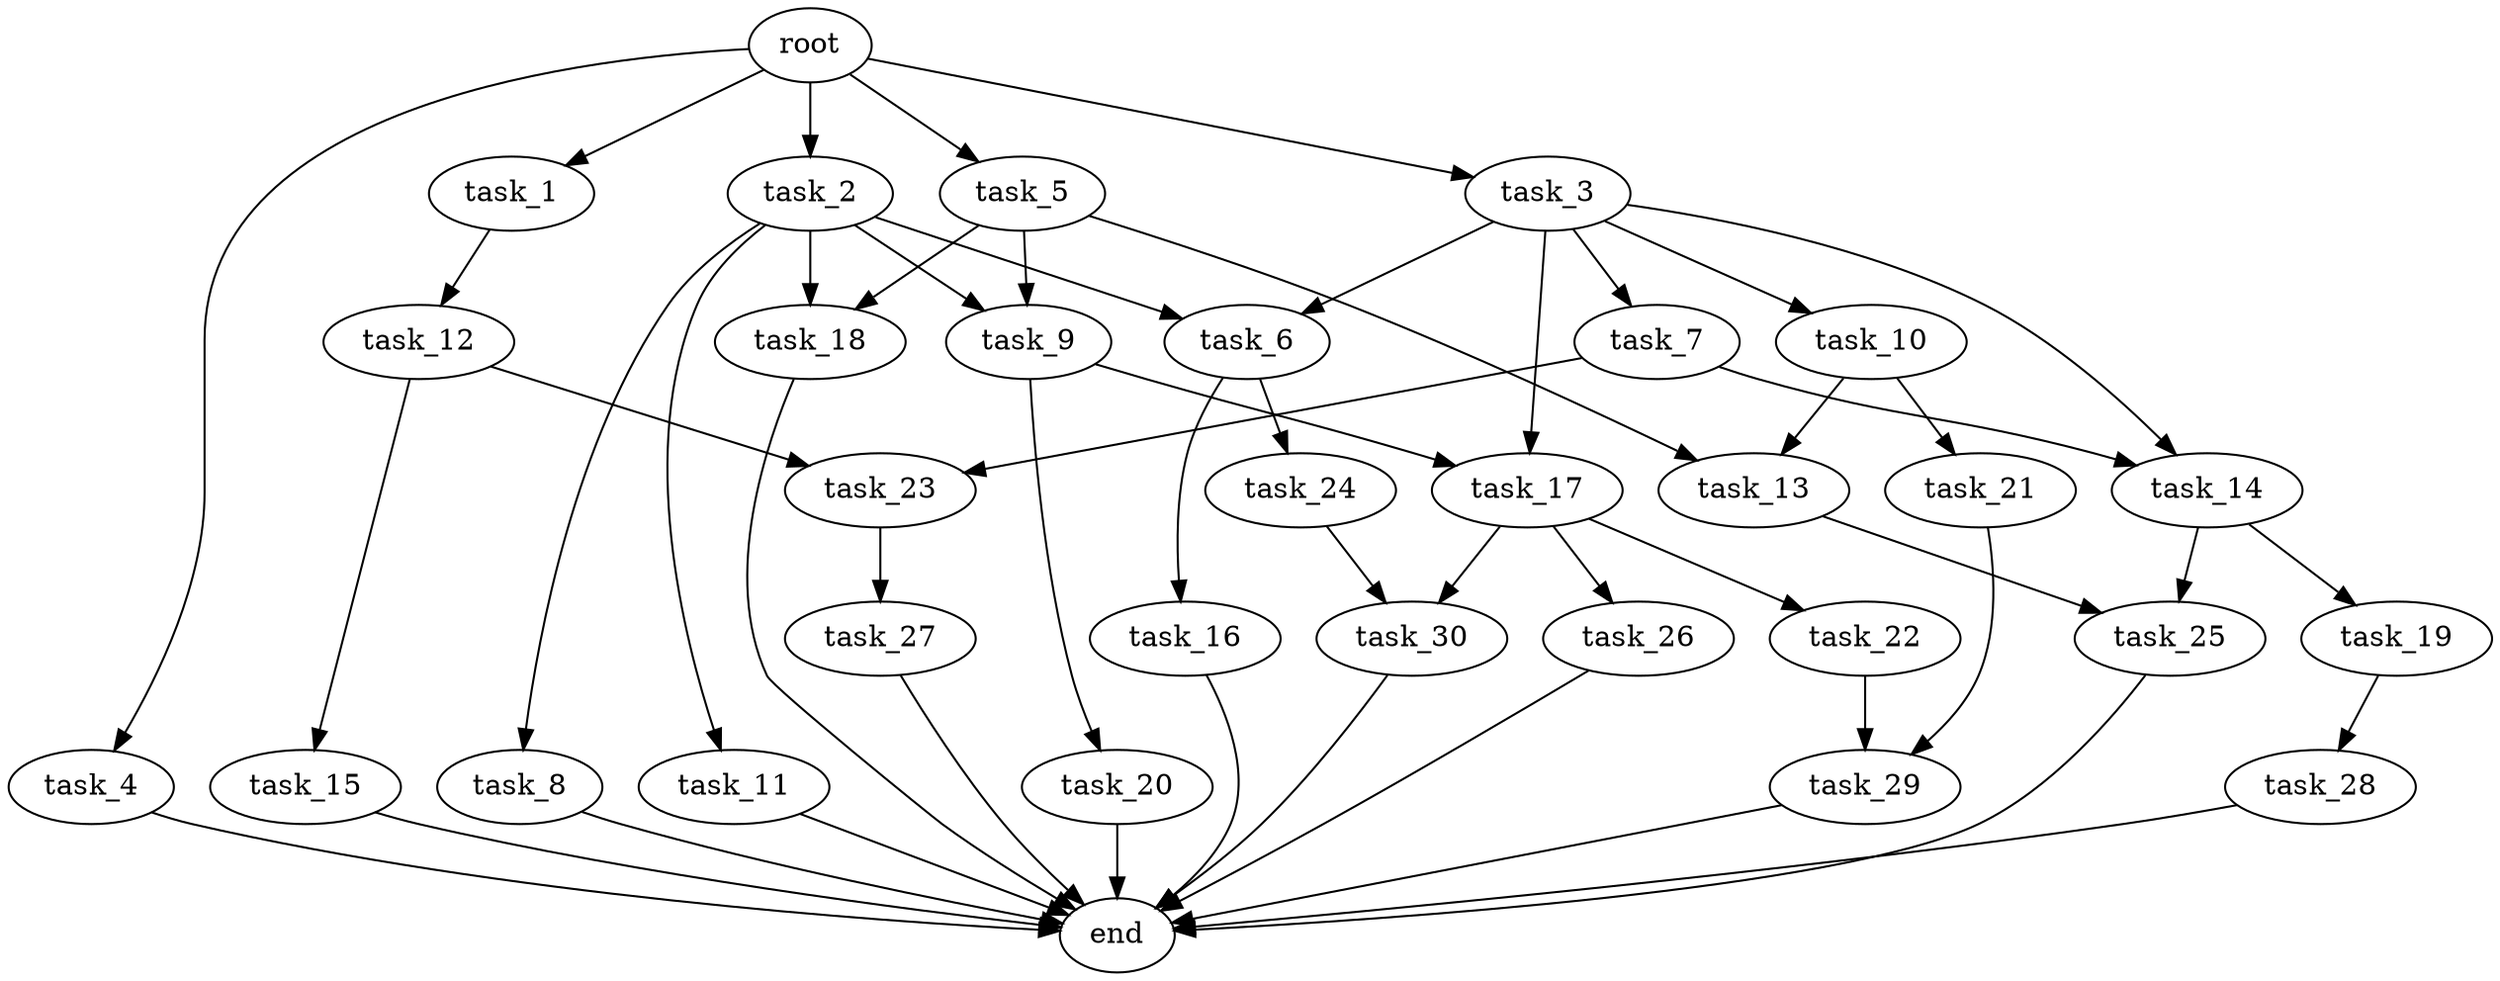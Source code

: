 digraph G {
  root [size="0.000000e+00"];
  task_1 [size="4.475550e+09"];
  task_2 [size="3.971509e+09"];
  task_3 [size="7.263406e+09"];
  task_4 [size="9.829582e+09"];
  task_5 [size="5.958033e+09"];
  task_6 [size="5.176576e+09"];
  task_7 [size="9.934127e+09"];
  task_8 [size="3.019115e+09"];
  task_9 [size="3.004039e+09"];
  task_10 [size="2.219645e+09"];
  task_11 [size="8.557349e+09"];
  task_12 [size="2.179920e+08"];
  task_13 [size="8.219577e+09"];
  task_14 [size="6.897502e+09"];
  task_15 [size="2.760295e+09"];
  task_16 [size="5.537078e+09"];
  task_17 [size="5.563675e+09"];
  task_18 [size="9.259299e+09"];
  task_19 [size="1.547993e+09"];
  task_20 [size="3.783253e+08"];
  task_21 [size="3.557202e+09"];
  task_22 [size="1.384944e+09"];
  task_23 [size="3.671462e+09"];
  task_24 [size="5.821975e+09"];
  task_25 [size="2.330708e+09"];
  task_26 [size="8.110931e+09"];
  task_27 [size="9.199593e+08"];
  task_28 [size="3.998583e+09"];
  task_29 [size="9.178900e+09"];
  task_30 [size="7.342925e+09"];
  end [size="0.000000e+00"];

  root -> task_1 [size="1.000000e-12"];
  root -> task_2 [size="1.000000e-12"];
  root -> task_3 [size="1.000000e-12"];
  root -> task_4 [size="1.000000e-12"];
  root -> task_5 [size="1.000000e-12"];
  task_1 -> task_12 [size="2.179920e+07"];
  task_2 -> task_6 [size="2.588288e+08"];
  task_2 -> task_8 [size="3.019115e+08"];
  task_2 -> task_9 [size="1.502020e+08"];
  task_2 -> task_11 [size="8.557349e+08"];
  task_2 -> task_18 [size="4.629649e+08"];
  task_3 -> task_6 [size="2.588288e+08"];
  task_3 -> task_7 [size="9.934127e+08"];
  task_3 -> task_10 [size="2.219645e+08"];
  task_3 -> task_14 [size="3.448751e+08"];
  task_3 -> task_17 [size="2.781837e+08"];
  task_4 -> end [size="1.000000e-12"];
  task_5 -> task_9 [size="1.502020e+08"];
  task_5 -> task_13 [size="4.109789e+08"];
  task_5 -> task_18 [size="4.629649e+08"];
  task_6 -> task_16 [size="5.537078e+08"];
  task_6 -> task_24 [size="5.821975e+08"];
  task_7 -> task_14 [size="3.448751e+08"];
  task_7 -> task_23 [size="1.835731e+08"];
  task_8 -> end [size="1.000000e-12"];
  task_9 -> task_17 [size="2.781837e+08"];
  task_9 -> task_20 [size="3.783253e+07"];
  task_10 -> task_13 [size="4.109789e+08"];
  task_10 -> task_21 [size="3.557202e+08"];
  task_11 -> end [size="1.000000e-12"];
  task_12 -> task_15 [size="2.760295e+08"];
  task_12 -> task_23 [size="1.835731e+08"];
  task_13 -> task_25 [size="1.165354e+08"];
  task_14 -> task_19 [size="1.547993e+08"];
  task_14 -> task_25 [size="1.165354e+08"];
  task_15 -> end [size="1.000000e-12"];
  task_16 -> end [size="1.000000e-12"];
  task_17 -> task_22 [size="1.384944e+08"];
  task_17 -> task_26 [size="8.110931e+08"];
  task_17 -> task_30 [size="3.671463e+08"];
  task_18 -> end [size="1.000000e-12"];
  task_19 -> task_28 [size="3.998583e+08"];
  task_20 -> end [size="1.000000e-12"];
  task_21 -> task_29 [size="4.589450e+08"];
  task_22 -> task_29 [size="4.589450e+08"];
  task_23 -> task_27 [size="9.199593e+07"];
  task_24 -> task_30 [size="3.671463e+08"];
  task_25 -> end [size="1.000000e-12"];
  task_26 -> end [size="1.000000e-12"];
  task_27 -> end [size="1.000000e-12"];
  task_28 -> end [size="1.000000e-12"];
  task_29 -> end [size="1.000000e-12"];
  task_30 -> end [size="1.000000e-12"];
}
